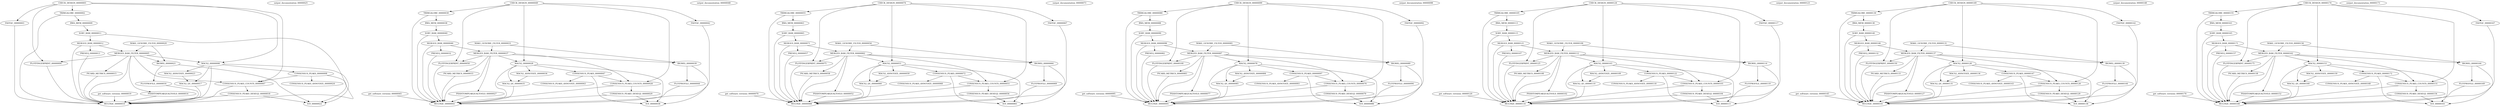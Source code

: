 strict digraph "ChipseqWorkflow-synthetic-instance" {
 graph [executedat="2024-09-11T10:34:56.879988+02:00",
  makespan=0,
  name="ChipseqWorkflow-synthetic-instance"
 ];
 CHECK_DESIGN_00000001 [label="CHECK_DESIGN_00000001"];
 TRIMGALORE_00000002 [label="TRIMGALORE_00000002"];
 CHECK_DESIGN_00000001 -> TRIMGALORE_00000002 ;
 FASTQC_00000003 [label="FASTQC_00000003"];
 CHECK_DESIGN_00000001 -> FASTQC_00000003 ;
 PLOTFINGERPRINT_00000004 [label="PLOTFINGERPRINT_00000004"];
 CHECK_DESIGN_00000001 -> PLOTFINGERPRINT_00000004 ;
 MACS2_00000006 [label="MACS2_00000006"];
 CHECK_DESIGN_00000001 -> MACS2_00000006 ;
 CONSENSUS_PEAKS_COUNTS_00000007 [label="CONSENSUS_PEAKS_COUNTS_00000007"];
 CHECK_DESIGN_00000001 -> CONSENSUS_PEAKS_COUNTS_00000007 ;
 BWA_MEM_00000009 [label="BWA_MEM_00000009"];
 TRIMGALORE_00000002 -> BWA_MEM_00000009 ;
 MULTIQC_00000010 [label="MULTIQC_00000010"];
 TRIMGALORE_00000002 -> MULTIQC_00000010 ;
 FASTQC_00000003 -> MULTIQC_00000010 ;
 PLOTFINGERPRINT_00000004 -> MULTIQC_00000010 ;
 MERGED_BAM_FILTER_00000005 [label="MERGED_BAM_FILTER_00000005"];
 MERGED_BAM_FILTER_00000005 -> PLOTFINGERPRINT_00000004 ;
 MERGED_BAM_FILTER_00000005 -> MACS2_00000006 ;
 MERGED_BAM_FILTER_00000005 -> CONSENSUS_PEAKS_COUNTS_00000007 ;
 MERGED_BAM_FILTER_00000005 -> MULTIQC_00000010 ;
 PHANTOMPEAKQUALTOOLS_00000014 [label="PHANTOMPEAKQUALTOOLS_00000014"];
 MERGED_BAM_FILTER_00000005 -> PHANTOMPEAKQUALTOOLS_00000014 ;
 PICARD_METRICS_00000015 [label="PICARD_METRICS_00000015"];
 MERGED_BAM_FILTER_00000005 -> PICARD_METRICS_00000015 ;
 BIGWIG_00000021 [label="BIGWIG_00000021"];
 MERGED_BAM_FILTER_00000005 -> BIGWIG_00000021 ;
 CONSENSUS_PEAKS_00000008 [label="CONSENSUS_PEAKS_00000008"];
 MACS2_00000006 -> CONSENSUS_PEAKS_00000008 ;
 MACS2_00000006 -> MULTIQC_00000010 ;
 MACS2_QC_00000017 [label="MACS2_QC_00000017"];
 MACS2_00000006 -> MACS2_QC_00000017 ;
 IGV_00000022 [label="IGV_00000022"];
 MACS2_00000006 -> IGV_00000022 ;
 MACS2_ANNOTATE_00000023 [label="MACS2_ANNOTATE_00000023"];
 MACS2_00000006 -> MACS2_ANNOTATE_00000023 ;
 CONSENSUS_PEAKS_COUNTS_00000007 -> MULTIQC_00000010 ;
 CONSENSUS_PEAKS_DESEQ2_00000018 [label="CONSENSUS_PEAKS_DESEQ2_00000018"];
 CONSENSUS_PEAKS_COUNTS_00000007 -> CONSENSUS_PEAKS_DESEQ2_00000018 ;
 CONSENSUS_PEAKS_00000008 -> CONSENSUS_PEAKS_COUNTS_00000007 ;
 CONSENSUS_PEAKS_00000008 -> IGV_00000022 ;
 CONSENSUS_PEAKS_ANNOTATE_00000024 [label="CONSENSUS_PEAKS_ANNOTATE_00000024"];
 CONSENSUS_PEAKS_00000008 -> CONSENSUS_PEAKS_ANNOTATE_00000024 ;
 SORT_BAM_00000011 [label="SORT_BAM_00000011"];
 BWA_MEM_00000009 -> SORT_BAM_00000011 ;
 SORT_BAM_00000011 -> MULTIQC_00000010 ;
 MERGED_BAM_00000012 [label="MERGED_BAM_00000012"];
 SORT_BAM_00000011 -> MERGED_BAM_00000012 ;
 MERGED_BAM_00000012 -> MERGED_BAM_FILTER_00000005 ;
 MERGED_BAM_00000012 -> MULTIQC_00000010 ;
 PRESEQ_00000013 [label="PRESEQ_00000013"];
 MERGED_BAM_00000012 -> PRESEQ_00000013 ;
 PRESEQ_00000013 -> MULTIQC_00000010 ;
 PHANTOMPEAKQUALTOOLS_00000014 -> MULTIQC_00000010 ;
 PICARD_METRICS_00000015 -> MULTIQC_00000010 ;
 PLOTPROFILE_00000016 [label="PLOTPROFILE_00000016"];
 PLOTPROFILE_00000016 -> MULTIQC_00000010 ;
 MACS2_QC_00000017 -> MULTIQC_00000010 ;
 CONSENSUS_PEAKS_DESEQ2_00000018 -> MULTIQC_00000010 ;
 CONSENSUS_PEAKS_DESEQ2_00000018 -> IGV_00000022 ;
 get_software_versions_00000019 [label="get_software_versions_00000019"];
 get_software_versions_00000019 -> MULTIQC_00000010 ;
 MAKE_GENOME_FILTER_00000020 [label="MAKE_GENOME_FILTER_00000020"];
 MAKE_GENOME_FILTER_00000020 -> MERGED_BAM_FILTER_00000005 ;
 MAKE_GENOME_FILTER_00000020 -> BIGWIG_00000021 ;
 BIGWIG_00000021 -> PLOTPROFILE_00000016 ;
 BIGWIG_00000021 -> IGV_00000022 ;
 MACS2_ANNOTATE_00000023 -> MACS2_QC_00000017 ;
 output_documentation_00000025 [label="output_documentation_00000025"];
 CONSENSUS_PEAKS_COUNTS_00000026 [label="CONSENSUS_PEAKS_COUNTS_00000026"];
 CONSENSUS_PEAKS_DESEQ2_00000029 [label="CONSENSUS_PEAKS_DESEQ2_00000029"];
 CONSENSUS_PEAKS_COUNTS_00000026 -> CONSENSUS_PEAKS_DESEQ2_00000029 ;
 MULTIQC_00000041 [label="MULTIQC_00000041"];
 CONSENSUS_PEAKS_COUNTS_00000026 -> MULTIQC_00000041 ;
 PHANTOMPEAKQUALTOOLS_00000027 [label="PHANTOMPEAKQUALTOOLS_00000027"];
 PHANTOMPEAKQUALTOOLS_00000027 -> MULTIQC_00000041 ;
 MACS2_00000028 [label="MACS2_00000028"];
 MACS2_ANNOTATE_00000034 [label="MACS2_ANNOTATE_00000034"];
 MACS2_00000028 -> MACS2_ANNOTATE_00000034 ;
 MACS2_QC_00000035 [label="MACS2_QC_00000035"];
 MACS2_00000028 -> MACS2_QC_00000035 ;
 IGV_00000036 [label="IGV_00000036"];
 MACS2_00000028 -> IGV_00000036 ;
 MACS2_00000028 -> MULTIQC_00000041 ;
 CONSENSUS_PEAKS_00000047 [label="CONSENSUS_PEAKS_00000047"];
 MACS2_00000028 -> CONSENSUS_PEAKS_00000047 ;
 CONSENSUS_PEAKS_DESEQ2_00000029 -> IGV_00000036 ;
 CONSENSUS_PEAKS_DESEQ2_00000029 -> MULTIQC_00000041 ;
 TRIMGALORE_00000030 [label="TRIMGALORE_00000030"];
 BWA_MEM_00000038 [label="BWA_MEM_00000038"];
 TRIMGALORE_00000030 -> BWA_MEM_00000038 ;
 TRIMGALORE_00000030 -> MULTIQC_00000041 ;
 MAKE_GENOME_FILTER_00000031 [label="MAKE_GENOME_FILTER_00000031"];
 MERGED_BAM_FILTER_00000037 [label="MERGED_BAM_FILTER_00000037"];
 MAKE_GENOME_FILTER_00000031 -> MERGED_BAM_FILTER_00000037 ;
 BIGWIG_00000039 [label="BIGWIG_00000039"];
 MAKE_GENOME_FILTER_00000031 -> BIGWIG_00000039 ;
 PRESEQ_00000032 [label="PRESEQ_00000032"];
 PRESEQ_00000032 -> MULTIQC_00000041 ;
 PICARD_METRICS_00000033 [label="PICARD_METRICS_00000033"];
 PICARD_METRICS_00000033 -> MULTIQC_00000041 ;
 MACS2_ANNOTATE_00000034 -> MACS2_QC_00000035 ;
 MACS2_QC_00000035 -> MULTIQC_00000041 ;
 MERGED_BAM_FILTER_00000037 -> CONSENSUS_PEAKS_COUNTS_00000026 ;
 MERGED_BAM_FILTER_00000037 -> PHANTOMPEAKQUALTOOLS_00000027 ;
 MERGED_BAM_FILTER_00000037 -> MACS2_00000028 ;
 MERGED_BAM_FILTER_00000037 -> PICARD_METRICS_00000033 ;
 MERGED_BAM_FILTER_00000037 -> BIGWIG_00000039 ;
 MERGED_BAM_FILTER_00000037 -> MULTIQC_00000041 ;
 PLOTFINGERPRINT_00000050 [label="PLOTFINGERPRINT_00000050"];
 MERGED_BAM_FILTER_00000037 -> PLOTFINGERPRINT_00000050 ;
 SORT_BAM_00000040 [label="SORT_BAM_00000040"];
 BWA_MEM_00000038 -> SORT_BAM_00000040 ;
 BIGWIG_00000039 -> IGV_00000036 ;
 PLOTPROFILE_00000044 [label="PLOTPROFILE_00000044"];
 BIGWIG_00000039 -> PLOTPROFILE_00000044 ;
 SORT_BAM_00000040 -> MULTIQC_00000041 ;
 MERGED_BAM_00000046 [label="MERGED_BAM_00000046"];
 SORT_BAM_00000040 -> MERGED_BAM_00000046 ;
 FASTQC_00000042 [label="FASTQC_00000042"];
 FASTQC_00000042 -> MULTIQC_00000041 ;
 CONSENSUS_PEAKS_ANNOTATE_00000043 [label="CONSENSUS_PEAKS_ANNOTATE_00000043"];
 PLOTPROFILE_00000044 -> MULTIQC_00000041 ;
 get_software_versions_00000045 [label="get_software_versions_00000045"];
 get_software_versions_00000045 -> MULTIQC_00000041 ;
 MERGED_BAM_00000046 -> PRESEQ_00000032 ;
 MERGED_BAM_00000046 -> MERGED_BAM_FILTER_00000037 ;
 MERGED_BAM_00000046 -> MULTIQC_00000041 ;
 CONSENSUS_PEAKS_00000047 -> CONSENSUS_PEAKS_COUNTS_00000026 ;
 CONSENSUS_PEAKS_00000047 -> IGV_00000036 ;
 CONSENSUS_PEAKS_00000047 -> CONSENSUS_PEAKS_ANNOTATE_00000043 ;
 output_documentation_00000048 [label="output_documentation_00000048"];
 CHECK_DESIGN_00000049 [label="CHECK_DESIGN_00000049"];
 CHECK_DESIGN_00000049 -> CONSENSUS_PEAKS_COUNTS_00000026 ;
 CHECK_DESIGN_00000049 -> MACS2_00000028 ;
 CHECK_DESIGN_00000049 -> TRIMGALORE_00000030 ;
 CHECK_DESIGN_00000049 -> FASTQC_00000042 ;
 CHECK_DESIGN_00000049 -> PLOTFINGERPRINT_00000050 ;
 PLOTFINGERPRINT_00000050 -> MULTIQC_00000041 ;
 CONSENSUS_PEAKS_COUNTS_00000051 [label="CONSENSUS_PEAKS_COUNTS_00000051"];
 CONSENSUS_PEAKS_DESEQ2_00000054 [label="CONSENSUS_PEAKS_DESEQ2_00000054"];
 CONSENSUS_PEAKS_COUNTS_00000051 -> CONSENSUS_PEAKS_DESEQ2_00000054 ;
 MULTIQC_00000066 [label="MULTIQC_00000066"];
 CONSENSUS_PEAKS_COUNTS_00000051 -> MULTIQC_00000066 ;
 PHANTOMPEAKQUALTOOLS_00000052 [label="PHANTOMPEAKQUALTOOLS_00000052"];
 PHANTOMPEAKQUALTOOLS_00000052 -> MULTIQC_00000066 ;
 MACS2_00000053 [label="MACS2_00000053"];
 MACS2_ANNOTATE_00000059 [label="MACS2_ANNOTATE_00000059"];
 MACS2_00000053 -> MACS2_ANNOTATE_00000059 ;
 MACS2_QC_00000060 [label="MACS2_QC_00000060"];
 MACS2_00000053 -> MACS2_QC_00000060 ;
 IGV_00000061 [label="IGV_00000061"];
 MACS2_00000053 -> IGV_00000061 ;
 MACS2_00000053 -> MULTIQC_00000066 ;
 CONSENSUS_PEAKS_00000072 [label="CONSENSUS_PEAKS_00000072"];
 MACS2_00000053 -> CONSENSUS_PEAKS_00000072 ;
 CONSENSUS_PEAKS_DESEQ2_00000054 -> IGV_00000061 ;
 CONSENSUS_PEAKS_DESEQ2_00000054 -> MULTIQC_00000066 ;
 TRIMGALORE_00000055 [label="TRIMGALORE_00000055"];
 BWA_MEM_00000063 [label="BWA_MEM_00000063"];
 TRIMGALORE_00000055 -> BWA_MEM_00000063 ;
 TRIMGALORE_00000055 -> MULTIQC_00000066 ;
 MAKE_GENOME_FILTER_00000056 [label="MAKE_GENOME_FILTER_00000056"];
 MERGED_BAM_FILTER_00000062 [label="MERGED_BAM_FILTER_00000062"];
 MAKE_GENOME_FILTER_00000056 -> MERGED_BAM_FILTER_00000062 ;
 BIGWIG_00000064 [label="BIGWIG_00000064"];
 MAKE_GENOME_FILTER_00000056 -> BIGWIG_00000064 ;
 PRESEQ_00000057 [label="PRESEQ_00000057"];
 PRESEQ_00000057 -> MULTIQC_00000066 ;
 PICARD_METRICS_00000058 [label="PICARD_METRICS_00000058"];
 PICARD_METRICS_00000058 -> MULTIQC_00000066 ;
 MACS2_ANNOTATE_00000059 -> MACS2_QC_00000060 ;
 MACS2_QC_00000060 -> MULTIQC_00000066 ;
 MERGED_BAM_FILTER_00000062 -> CONSENSUS_PEAKS_COUNTS_00000051 ;
 MERGED_BAM_FILTER_00000062 -> PHANTOMPEAKQUALTOOLS_00000052 ;
 MERGED_BAM_FILTER_00000062 -> MACS2_00000053 ;
 MERGED_BAM_FILTER_00000062 -> PICARD_METRICS_00000058 ;
 MERGED_BAM_FILTER_00000062 -> BIGWIG_00000064 ;
 MERGED_BAM_FILTER_00000062 -> MULTIQC_00000066 ;
 PLOTFINGERPRINT_00000075 [label="PLOTFINGERPRINT_00000075"];
 MERGED_BAM_FILTER_00000062 -> PLOTFINGERPRINT_00000075 ;
 SORT_BAM_00000065 [label="SORT_BAM_00000065"];
 BWA_MEM_00000063 -> SORT_BAM_00000065 ;
 BIGWIG_00000064 -> IGV_00000061 ;
 PLOTPROFILE_00000069 [label="PLOTPROFILE_00000069"];
 BIGWIG_00000064 -> PLOTPROFILE_00000069 ;
 SORT_BAM_00000065 -> MULTIQC_00000066 ;
 MERGED_BAM_00000071 [label="MERGED_BAM_00000071"];
 SORT_BAM_00000065 -> MERGED_BAM_00000071 ;
 FASTQC_00000067 [label="FASTQC_00000067"];
 FASTQC_00000067 -> MULTIQC_00000066 ;
 CONSENSUS_PEAKS_ANNOTATE_00000068 [label="CONSENSUS_PEAKS_ANNOTATE_00000068"];
 PLOTPROFILE_00000069 -> MULTIQC_00000066 ;
 get_software_versions_00000070 [label="get_software_versions_00000070"];
 get_software_versions_00000070 -> MULTIQC_00000066 ;
 MERGED_BAM_00000071 -> PRESEQ_00000057 ;
 MERGED_BAM_00000071 -> MERGED_BAM_FILTER_00000062 ;
 MERGED_BAM_00000071 -> MULTIQC_00000066 ;
 CONSENSUS_PEAKS_00000072 -> CONSENSUS_PEAKS_COUNTS_00000051 ;
 CONSENSUS_PEAKS_00000072 -> IGV_00000061 ;
 CONSENSUS_PEAKS_00000072 -> CONSENSUS_PEAKS_ANNOTATE_00000068 ;
 output_documentation_00000073 [label="output_documentation_00000073"];
 CHECK_DESIGN_00000074 [label="CHECK_DESIGN_00000074"];
 CHECK_DESIGN_00000074 -> CONSENSUS_PEAKS_COUNTS_00000051 ;
 CHECK_DESIGN_00000074 -> MACS2_00000053 ;
 CHECK_DESIGN_00000074 -> TRIMGALORE_00000055 ;
 CHECK_DESIGN_00000074 -> FASTQC_00000067 ;
 CHECK_DESIGN_00000074 -> PLOTFINGERPRINT_00000075 ;
 PLOTFINGERPRINT_00000075 -> MULTIQC_00000066 ;
 CONSENSUS_PEAKS_COUNTS_00000076 [label="CONSENSUS_PEAKS_COUNTS_00000076"];
 CONSENSUS_PEAKS_DESEQ2_00000079 [label="CONSENSUS_PEAKS_DESEQ2_00000079"];
 CONSENSUS_PEAKS_COUNTS_00000076 -> CONSENSUS_PEAKS_DESEQ2_00000079 ;
 MULTIQC_00000091 [label="MULTIQC_00000091"];
 CONSENSUS_PEAKS_COUNTS_00000076 -> MULTIQC_00000091 ;
 PHANTOMPEAKQUALTOOLS_00000077 [label="PHANTOMPEAKQUALTOOLS_00000077"];
 PHANTOMPEAKQUALTOOLS_00000077 -> MULTIQC_00000091 ;
 MACS2_00000078 [label="MACS2_00000078"];
 MACS2_ANNOTATE_00000084 [label="MACS2_ANNOTATE_00000084"];
 MACS2_00000078 -> MACS2_ANNOTATE_00000084 ;
 MACS2_QC_00000085 [label="MACS2_QC_00000085"];
 MACS2_00000078 -> MACS2_QC_00000085 ;
 IGV_00000086 [label="IGV_00000086"];
 MACS2_00000078 -> IGV_00000086 ;
 MACS2_00000078 -> MULTIQC_00000091 ;
 CONSENSUS_PEAKS_00000097 [label="CONSENSUS_PEAKS_00000097"];
 MACS2_00000078 -> CONSENSUS_PEAKS_00000097 ;
 CONSENSUS_PEAKS_DESEQ2_00000079 -> IGV_00000086 ;
 CONSENSUS_PEAKS_DESEQ2_00000079 -> MULTIQC_00000091 ;
 TRIMGALORE_00000080 [label="TRIMGALORE_00000080"];
 BWA_MEM_00000088 [label="BWA_MEM_00000088"];
 TRIMGALORE_00000080 -> BWA_MEM_00000088 ;
 TRIMGALORE_00000080 -> MULTIQC_00000091 ;
 MAKE_GENOME_FILTER_00000081 [label="MAKE_GENOME_FILTER_00000081"];
 MERGED_BAM_FILTER_00000087 [label="MERGED_BAM_FILTER_00000087"];
 MAKE_GENOME_FILTER_00000081 -> MERGED_BAM_FILTER_00000087 ;
 BIGWIG_00000089 [label="BIGWIG_00000089"];
 MAKE_GENOME_FILTER_00000081 -> BIGWIG_00000089 ;
 PRESEQ_00000082 [label="PRESEQ_00000082"];
 PRESEQ_00000082 -> MULTIQC_00000091 ;
 PICARD_METRICS_00000083 [label="PICARD_METRICS_00000083"];
 PICARD_METRICS_00000083 -> MULTIQC_00000091 ;
 MACS2_ANNOTATE_00000084 -> MACS2_QC_00000085 ;
 MACS2_QC_00000085 -> MULTIQC_00000091 ;
 MERGED_BAM_FILTER_00000087 -> CONSENSUS_PEAKS_COUNTS_00000076 ;
 MERGED_BAM_FILTER_00000087 -> PHANTOMPEAKQUALTOOLS_00000077 ;
 MERGED_BAM_FILTER_00000087 -> MACS2_00000078 ;
 MERGED_BAM_FILTER_00000087 -> PICARD_METRICS_00000083 ;
 MERGED_BAM_FILTER_00000087 -> BIGWIG_00000089 ;
 MERGED_BAM_FILTER_00000087 -> MULTIQC_00000091 ;
 PLOTFINGERPRINT_00000100 [label="PLOTFINGERPRINT_00000100"];
 MERGED_BAM_FILTER_00000087 -> PLOTFINGERPRINT_00000100 ;
 SORT_BAM_00000090 [label="SORT_BAM_00000090"];
 BWA_MEM_00000088 -> SORT_BAM_00000090 ;
 BIGWIG_00000089 -> IGV_00000086 ;
 PLOTPROFILE_00000094 [label="PLOTPROFILE_00000094"];
 BIGWIG_00000089 -> PLOTPROFILE_00000094 ;
 SORT_BAM_00000090 -> MULTIQC_00000091 ;
 MERGED_BAM_00000096 [label="MERGED_BAM_00000096"];
 SORT_BAM_00000090 -> MERGED_BAM_00000096 ;
 FASTQC_00000092 [label="FASTQC_00000092"];
 FASTQC_00000092 -> MULTIQC_00000091 ;
 CONSENSUS_PEAKS_ANNOTATE_00000093 [label="CONSENSUS_PEAKS_ANNOTATE_00000093"];
 PLOTPROFILE_00000094 -> MULTIQC_00000091 ;
 get_software_versions_00000095 [label="get_software_versions_00000095"];
 get_software_versions_00000095 -> MULTIQC_00000091 ;
 MERGED_BAM_00000096 -> PRESEQ_00000082 ;
 MERGED_BAM_00000096 -> MERGED_BAM_FILTER_00000087 ;
 MERGED_BAM_00000096 -> MULTIQC_00000091 ;
 CONSENSUS_PEAKS_00000097 -> CONSENSUS_PEAKS_COUNTS_00000076 ;
 CONSENSUS_PEAKS_00000097 -> IGV_00000086 ;
 CONSENSUS_PEAKS_00000097 -> CONSENSUS_PEAKS_ANNOTATE_00000093 ;
 output_documentation_00000098 [label="output_documentation_00000098"];
 CHECK_DESIGN_00000099 [label="CHECK_DESIGN_00000099"];
 CHECK_DESIGN_00000099 -> CONSENSUS_PEAKS_COUNTS_00000076 ;
 CHECK_DESIGN_00000099 -> MACS2_00000078 ;
 CHECK_DESIGN_00000099 -> TRIMGALORE_00000080 ;
 CHECK_DESIGN_00000099 -> FASTQC_00000092 ;
 CHECK_DESIGN_00000099 -> PLOTFINGERPRINT_00000100 ;
 PLOTFINGERPRINT_00000100 -> MULTIQC_00000091 ;
 CONSENSUS_PEAKS_COUNTS_00000101 [label="CONSENSUS_PEAKS_COUNTS_00000101"];
 CONSENSUS_PEAKS_DESEQ2_00000104 [label="CONSENSUS_PEAKS_DESEQ2_00000104"];
 CONSENSUS_PEAKS_COUNTS_00000101 -> CONSENSUS_PEAKS_DESEQ2_00000104 ;
 MULTIQC_00000116 [label="MULTIQC_00000116"];
 CONSENSUS_PEAKS_COUNTS_00000101 -> MULTIQC_00000116 ;
 PHANTOMPEAKQUALTOOLS_00000102 [label="PHANTOMPEAKQUALTOOLS_00000102"];
 PHANTOMPEAKQUALTOOLS_00000102 -> MULTIQC_00000116 ;
 MACS2_00000103 [label="MACS2_00000103"];
 MACS2_ANNOTATE_00000109 [label="MACS2_ANNOTATE_00000109"];
 MACS2_00000103 -> MACS2_ANNOTATE_00000109 ;
 MACS2_QC_00000110 [label="MACS2_QC_00000110"];
 MACS2_00000103 -> MACS2_QC_00000110 ;
 IGV_00000111 [label="IGV_00000111"];
 MACS2_00000103 -> IGV_00000111 ;
 MACS2_00000103 -> MULTIQC_00000116 ;
 CONSENSUS_PEAKS_00000122 [label="CONSENSUS_PEAKS_00000122"];
 MACS2_00000103 -> CONSENSUS_PEAKS_00000122 ;
 CONSENSUS_PEAKS_DESEQ2_00000104 -> IGV_00000111 ;
 CONSENSUS_PEAKS_DESEQ2_00000104 -> MULTIQC_00000116 ;
 TRIMGALORE_00000105 [label="TRIMGALORE_00000105"];
 BWA_MEM_00000113 [label="BWA_MEM_00000113"];
 TRIMGALORE_00000105 -> BWA_MEM_00000113 ;
 TRIMGALORE_00000105 -> MULTIQC_00000116 ;
 MAKE_GENOME_FILTER_00000106 [label="MAKE_GENOME_FILTER_00000106"];
 MERGED_BAM_FILTER_00000112 [label="MERGED_BAM_FILTER_00000112"];
 MAKE_GENOME_FILTER_00000106 -> MERGED_BAM_FILTER_00000112 ;
 BIGWIG_00000114 [label="BIGWIG_00000114"];
 MAKE_GENOME_FILTER_00000106 -> BIGWIG_00000114 ;
 PRESEQ_00000107 [label="PRESEQ_00000107"];
 PRESEQ_00000107 -> MULTIQC_00000116 ;
 PICARD_METRICS_00000108 [label="PICARD_METRICS_00000108"];
 PICARD_METRICS_00000108 -> MULTIQC_00000116 ;
 MACS2_ANNOTATE_00000109 -> MACS2_QC_00000110 ;
 MACS2_QC_00000110 -> MULTIQC_00000116 ;
 MERGED_BAM_FILTER_00000112 -> CONSENSUS_PEAKS_COUNTS_00000101 ;
 MERGED_BAM_FILTER_00000112 -> PHANTOMPEAKQUALTOOLS_00000102 ;
 MERGED_BAM_FILTER_00000112 -> MACS2_00000103 ;
 MERGED_BAM_FILTER_00000112 -> PICARD_METRICS_00000108 ;
 MERGED_BAM_FILTER_00000112 -> BIGWIG_00000114 ;
 MERGED_BAM_FILTER_00000112 -> MULTIQC_00000116 ;
 PLOTFINGERPRINT_00000125 [label="PLOTFINGERPRINT_00000125"];
 MERGED_BAM_FILTER_00000112 -> PLOTFINGERPRINT_00000125 ;
 SORT_BAM_00000115 [label="SORT_BAM_00000115"];
 BWA_MEM_00000113 -> SORT_BAM_00000115 ;
 BIGWIG_00000114 -> IGV_00000111 ;
 PLOTPROFILE_00000119 [label="PLOTPROFILE_00000119"];
 BIGWIG_00000114 -> PLOTPROFILE_00000119 ;
 SORT_BAM_00000115 -> MULTIQC_00000116 ;
 MERGED_BAM_00000121 [label="MERGED_BAM_00000121"];
 SORT_BAM_00000115 -> MERGED_BAM_00000121 ;
 FASTQC_00000117 [label="FASTQC_00000117"];
 FASTQC_00000117 -> MULTIQC_00000116 ;
 CONSENSUS_PEAKS_ANNOTATE_00000118 [label="CONSENSUS_PEAKS_ANNOTATE_00000118"];
 PLOTPROFILE_00000119 -> MULTIQC_00000116 ;
 get_software_versions_00000120 [label="get_software_versions_00000120"];
 get_software_versions_00000120 -> MULTIQC_00000116 ;
 MERGED_BAM_00000121 -> PRESEQ_00000107 ;
 MERGED_BAM_00000121 -> MERGED_BAM_FILTER_00000112 ;
 MERGED_BAM_00000121 -> MULTIQC_00000116 ;
 CONSENSUS_PEAKS_00000122 -> CONSENSUS_PEAKS_COUNTS_00000101 ;
 CONSENSUS_PEAKS_00000122 -> IGV_00000111 ;
 CONSENSUS_PEAKS_00000122 -> CONSENSUS_PEAKS_ANNOTATE_00000118 ;
 output_documentation_00000123 [label="output_documentation_00000123"];
 CHECK_DESIGN_00000124 [label="CHECK_DESIGN_00000124"];
 CHECK_DESIGN_00000124 -> CONSENSUS_PEAKS_COUNTS_00000101 ;
 CHECK_DESIGN_00000124 -> MACS2_00000103 ;
 CHECK_DESIGN_00000124 -> TRIMGALORE_00000105 ;
 CHECK_DESIGN_00000124 -> FASTQC_00000117 ;
 CHECK_DESIGN_00000124 -> PLOTFINGERPRINT_00000125 ;
 PLOTFINGERPRINT_00000125 -> MULTIQC_00000116 ;
 CONSENSUS_PEAKS_COUNTS_00000126 [label="CONSENSUS_PEAKS_COUNTS_00000126"];
 CONSENSUS_PEAKS_DESEQ2_00000129 [label="CONSENSUS_PEAKS_DESEQ2_00000129"];
 CONSENSUS_PEAKS_COUNTS_00000126 -> CONSENSUS_PEAKS_DESEQ2_00000129 ;
 MULTIQC_00000141 [label="MULTIQC_00000141"];
 CONSENSUS_PEAKS_COUNTS_00000126 -> MULTIQC_00000141 ;
 PHANTOMPEAKQUALTOOLS_00000127 [label="PHANTOMPEAKQUALTOOLS_00000127"];
 PHANTOMPEAKQUALTOOLS_00000127 -> MULTIQC_00000141 ;
 MACS2_00000128 [label="MACS2_00000128"];
 MACS2_ANNOTATE_00000134 [label="MACS2_ANNOTATE_00000134"];
 MACS2_00000128 -> MACS2_ANNOTATE_00000134 ;
 MACS2_QC_00000135 [label="MACS2_QC_00000135"];
 MACS2_00000128 -> MACS2_QC_00000135 ;
 IGV_00000136 [label="IGV_00000136"];
 MACS2_00000128 -> IGV_00000136 ;
 MACS2_00000128 -> MULTIQC_00000141 ;
 CONSENSUS_PEAKS_00000147 [label="CONSENSUS_PEAKS_00000147"];
 MACS2_00000128 -> CONSENSUS_PEAKS_00000147 ;
 CONSENSUS_PEAKS_DESEQ2_00000129 -> IGV_00000136 ;
 CONSENSUS_PEAKS_DESEQ2_00000129 -> MULTIQC_00000141 ;
 TRIMGALORE_00000130 [label="TRIMGALORE_00000130"];
 BWA_MEM_00000138 [label="BWA_MEM_00000138"];
 TRIMGALORE_00000130 -> BWA_MEM_00000138 ;
 TRIMGALORE_00000130 -> MULTIQC_00000141 ;
 MAKE_GENOME_FILTER_00000131 [label="MAKE_GENOME_FILTER_00000131"];
 MERGED_BAM_FILTER_00000137 [label="MERGED_BAM_FILTER_00000137"];
 MAKE_GENOME_FILTER_00000131 -> MERGED_BAM_FILTER_00000137 ;
 BIGWIG_00000139 [label="BIGWIG_00000139"];
 MAKE_GENOME_FILTER_00000131 -> BIGWIG_00000139 ;
 PRESEQ_00000132 [label="PRESEQ_00000132"];
 PRESEQ_00000132 -> MULTIQC_00000141 ;
 PICARD_METRICS_00000133 [label="PICARD_METRICS_00000133"];
 PICARD_METRICS_00000133 -> MULTIQC_00000141 ;
 MACS2_ANNOTATE_00000134 -> MACS2_QC_00000135 ;
 MACS2_QC_00000135 -> MULTIQC_00000141 ;
 MERGED_BAM_FILTER_00000137 -> CONSENSUS_PEAKS_COUNTS_00000126 ;
 MERGED_BAM_FILTER_00000137 -> PHANTOMPEAKQUALTOOLS_00000127 ;
 MERGED_BAM_FILTER_00000137 -> MACS2_00000128 ;
 MERGED_BAM_FILTER_00000137 -> PICARD_METRICS_00000133 ;
 MERGED_BAM_FILTER_00000137 -> BIGWIG_00000139 ;
 MERGED_BAM_FILTER_00000137 -> MULTIQC_00000141 ;
 PLOTFINGERPRINT_00000150 [label="PLOTFINGERPRINT_00000150"];
 MERGED_BAM_FILTER_00000137 -> PLOTFINGERPRINT_00000150 ;
 SORT_BAM_00000140 [label="SORT_BAM_00000140"];
 BWA_MEM_00000138 -> SORT_BAM_00000140 ;
 BIGWIG_00000139 -> IGV_00000136 ;
 PLOTPROFILE_00000144 [label="PLOTPROFILE_00000144"];
 BIGWIG_00000139 -> PLOTPROFILE_00000144 ;
 SORT_BAM_00000140 -> MULTIQC_00000141 ;
 MERGED_BAM_00000146 [label="MERGED_BAM_00000146"];
 SORT_BAM_00000140 -> MERGED_BAM_00000146 ;
 FASTQC_00000142 [label="FASTQC_00000142"];
 FASTQC_00000142 -> MULTIQC_00000141 ;
 CONSENSUS_PEAKS_ANNOTATE_00000143 [label="CONSENSUS_PEAKS_ANNOTATE_00000143"];
 PLOTPROFILE_00000144 -> MULTIQC_00000141 ;
 get_software_versions_00000145 [label="get_software_versions_00000145"];
 get_software_versions_00000145 -> MULTIQC_00000141 ;
 MERGED_BAM_00000146 -> PRESEQ_00000132 ;
 MERGED_BAM_00000146 -> MERGED_BAM_FILTER_00000137 ;
 MERGED_BAM_00000146 -> MULTIQC_00000141 ;
 CONSENSUS_PEAKS_00000147 -> CONSENSUS_PEAKS_COUNTS_00000126 ;
 CONSENSUS_PEAKS_00000147 -> IGV_00000136 ;
 CONSENSUS_PEAKS_00000147 -> CONSENSUS_PEAKS_ANNOTATE_00000143 ;
 output_documentation_00000148 [label="output_documentation_00000148"];
 CHECK_DESIGN_00000149 [label="CHECK_DESIGN_00000149"];
 CHECK_DESIGN_00000149 -> CONSENSUS_PEAKS_COUNTS_00000126 ;
 CHECK_DESIGN_00000149 -> MACS2_00000128 ;
 CHECK_DESIGN_00000149 -> TRIMGALORE_00000130 ;
 CHECK_DESIGN_00000149 -> FASTQC_00000142 ;
 CHECK_DESIGN_00000149 -> PLOTFINGERPRINT_00000150 ;
 PLOTFINGERPRINT_00000150 -> MULTIQC_00000141 ;
 CONSENSUS_PEAKS_COUNTS_00000151 [label="CONSENSUS_PEAKS_COUNTS_00000151"];
 CONSENSUS_PEAKS_DESEQ2_00000154 [label="CONSENSUS_PEAKS_DESEQ2_00000154"];
 CONSENSUS_PEAKS_COUNTS_00000151 -> CONSENSUS_PEAKS_DESEQ2_00000154 ;
 MULTIQC_00000166 [label="MULTIQC_00000166"];
 CONSENSUS_PEAKS_COUNTS_00000151 -> MULTIQC_00000166 ;
 PHANTOMPEAKQUALTOOLS_00000152 [label="PHANTOMPEAKQUALTOOLS_00000152"];
 PHANTOMPEAKQUALTOOLS_00000152 -> MULTIQC_00000166 ;
 MACS2_00000153 [label="MACS2_00000153"];
 MACS2_ANNOTATE_00000159 [label="MACS2_ANNOTATE_00000159"];
 MACS2_00000153 -> MACS2_ANNOTATE_00000159 ;
 MACS2_QC_00000160 [label="MACS2_QC_00000160"];
 MACS2_00000153 -> MACS2_QC_00000160 ;
 IGV_00000161 [label="IGV_00000161"];
 MACS2_00000153 -> IGV_00000161 ;
 MACS2_00000153 -> MULTIQC_00000166 ;
 CONSENSUS_PEAKS_00000172 [label="CONSENSUS_PEAKS_00000172"];
 MACS2_00000153 -> CONSENSUS_PEAKS_00000172 ;
 CONSENSUS_PEAKS_DESEQ2_00000154 -> IGV_00000161 ;
 CONSENSUS_PEAKS_DESEQ2_00000154 -> MULTIQC_00000166 ;
 TRIMGALORE_00000155 [label="TRIMGALORE_00000155"];
 BWA_MEM_00000163 [label="BWA_MEM_00000163"];
 TRIMGALORE_00000155 -> BWA_MEM_00000163 ;
 TRIMGALORE_00000155 -> MULTIQC_00000166 ;
 MAKE_GENOME_FILTER_00000156 [label="MAKE_GENOME_FILTER_00000156"];
 MERGED_BAM_FILTER_00000162 [label="MERGED_BAM_FILTER_00000162"];
 MAKE_GENOME_FILTER_00000156 -> MERGED_BAM_FILTER_00000162 ;
 BIGWIG_00000164 [label="BIGWIG_00000164"];
 MAKE_GENOME_FILTER_00000156 -> BIGWIG_00000164 ;
 PRESEQ_00000157 [label="PRESEQ_00000157"];
 PRESEQ_00000157 -> MULTIQC_00000166 ;
 PICARD_METRICS_00000158 [label="PICARD_METRICS_00000158"];
 PICARD_METRICS_00000158 -> MULTIQC_00000166 ;
 MACS2_ANNOTATE_00000159 -> MACS2_QC_00000160 ;
 MACS2_QC_00000160 -> MULTIQC_00000166 ;
 MERGED_BAM_FILTER_00000162 -> CONSENSUS_PEAKS_COUNTS_00000151 ;
 MERGED_BAM_FILTER_00000162 -> PHANTOMPEAKQUALTOOLS_00000152 ;
 MERGED_BAM_FILTER_00000162 -> MACS2_00000153 ;
 MERGED_BAM_FILTER_00000162 -> PICARD_METRICS_00000158 ;
 MERGED_BAM_FILTER_00000162 -> BIGWIG_00000164 ;
 MERGED_BAM_FILTER_00000162 -> MULTIQC_00000166 ;
 PLOTFINGERPRINT_00000175 [label="PLOTFINGERPRINT_00000175"];
 MERGED_BAM_FILTER_00000162 -> PLOTFINGERPRINT_00000175 ;
 SORT_BAM_00000165 [label="SORT_BAM_00000165"];
 BWA_MEM_00000163 -> SORT_BAM_00000165 ;
 BIGWIG_00000164 -> IGV_00000161 ;
 PLOTPROFILE_00000169 [label="PLOTPROFILE_00000169"];
 BIGWIG_00000164 -> PLOTPROFILE_00000169 ;
 SORT_BAM_00000165 -> MULTIQC_00000166 ;
 MERGED_BAM_00000171 [label="MERGED_BAM_00000171"];
 SORT_BAM_00000165 -> MERGED_BAM_00000171 ;
 FASTQC_00000167 [label="FASTQC_00000167"];
 FASTQC_00000167 -> MULTIQC_00000166 ;
 CONSENSUS_PEAKS_ANNOTATE_00000168 [label="CONSENSUS_PEAKS_ANNOTATE_00000168"];
 PLOTPROFILE_00000169 -> MULTIQC_00000166 ;
 get_software_versions_00000170 [label="get_software_versions_00000170"];
 get_software_versions_00000170 -> MULTIQC_00000166 ;
 MERGED_BAM_00000171 -> PRESEQ_00000157 ;
 MERGED_BAM_00000171 -> MERGED_BAM_FILTER_00000162 ;
 MERGED_BAM_00000171 -> MULTIQC_00000166 ;
 CONSENSUS_PEAKS_00000172 -> CONSENSUS_PEAKS_COUNTS_00000151 ;
 CONSENSUS_PEAKS_00000172 -> IGV_00000161 ;
 CONSENSUS_PEAKS_00000172 -> CONSENSUS_PEAKS_ANNOTATE_00000168 ;
 output_documentation_00000173 [label="output_documentation_00000173"];
 CHECK_DESIGN_00000174 [label="CHECK_DESIGN_00000174"];
 CHECK_DESIGN_00000174 -> CONSENSUS_PEAKS_COUNTS_00000151 ;
 CHECK_DESIGN_00000174 -> MACS2_00000153 ;
 CHECK_DESIGN_00000174 -> TRIMGALORE_00000155 ;
 CHECK_DESIGN_00000174 -> FASTQC_00000167 ;
 CHECK_DESIGN_00000174 -> PLOTFINGERPRINT_00000175 ;
 PLOTFINGERPRINT_00000175 -> MULTIQC_00000166 ;
}
